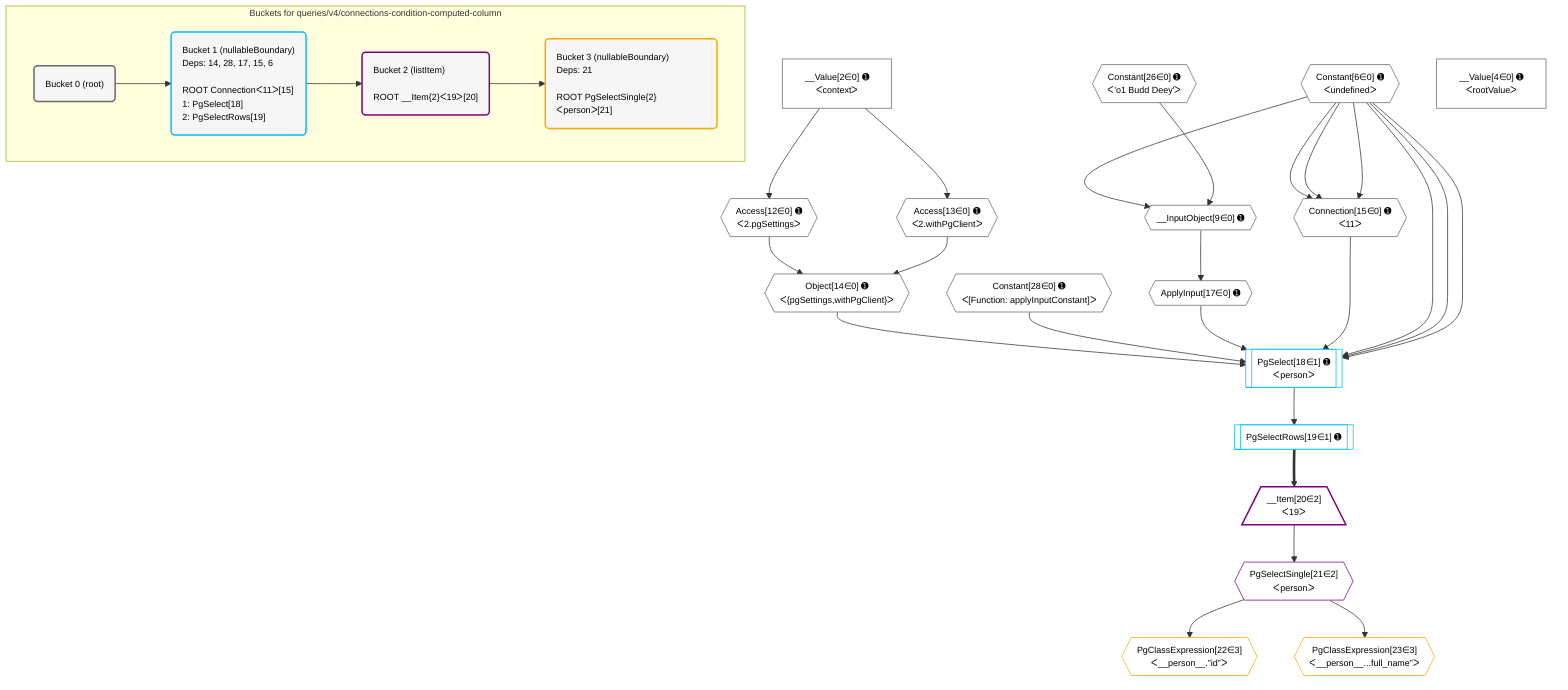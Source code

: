 %%{init: {'themeVariables': { 'fontSize': '12px'}}}%%
graph TD
    classDef path fill:#eee,stroke:#000,color:#000
    classDef plan fill:#fff,stroke-width:1px,color:#000
    classDef itemplan fill:#fff,stroke-width:2px,color:#000
    classDef unbatchedplan fill:#dff,stroke-width:1px,color:#000
    classDef sideeffectplan fill:#fcc,stroke-width:2px,color:#000
    classDef bucket fill:#f6f6f6,color:#000,stroke-width:2px,text-align:left


    %% plan dependencies
    Connection15{{"Connection[15∈0] ➊<br />ᐸ11ᐳ"}}:::plan
    Constant6{{"Constant[6∈0] ➊<br />ᐸundefinedᐳ"}}:::plan
    Constant6 & Constant6 & Constant6 --> Connection15
    __InputObject9{{"__InputObject[9∈0] ➊"}}:::plan
    Constant26{{"Constant[26∈0] ➊<br />ᐸ'o1 Budd Deey'ᐳ"}}:::plan
    Constant6 & Constant26 --> __InputObject9
    Object14{{"Object[14∈0] ➊<br />ᐸ{pgSettings,withPgClient}ᐳ"}}:::plan
    Access12{{"Access[12∈0] ➊<br />ᐸ2.pgSettingsᐳ"}}:::plan
    Access13{{"Access[13∈0] ➊<br />ᐸ2.withPgClientᐳ"}}:::plan
    Access12 & Access13 --> Object14
    __Value2["__Value[2∈0] ➊<br />ᐸcontextᐳ"]:::plan
    __Value2 --> Access12
    __Value2 --> Access13
    ApplyInput17{{"ApplyInput[17∈0] ➊"}}:::plan
    __InputObject9 --> ApplyInput17
    __Value4["__Value[4∈0] ➊<br />ᐸrootValueᐳ"]:::plan
    Constant28{{"Constant[28∈0] ➊<br />ᐸ[Function: applyInputConstant]ᐳ"}}:::plan
    PgSelect18[["PgSelect[18∈1] ➊<br />ᐸpersonᐳ"]]:::plan
    Object14 & Constant28 & ApplyInput17 & Connection15 & Constant6 & Constant6 & Constant6 --> PgSelect18
    PgSelectRows19[["PgSelectRows[19∈1] ➊"]]:::plan
    PgSelect18 --> PgSelectRows19
    __Item20[/"__Item[20∈2]<br />ᐸ19ᐳ"\]:::itemplan
    PgSelectRows19 ==> __Item20
    PgSelectSingle21{{"PgSelectSingle[21∈2]<br />ᐸpersonᐳ"}}:::plan
    __Item20 --> PgSelectSingle21
    PgClassExpression22{{"PgClassExpression[22∈3]<br />ᐸ__person__.”id”ᐳ"}}:::plan
    PgSelectSingle21 --> PgClassExpression22
    PgClassExpression23{{"PgClassExpression[23∈3]<br />ᐸ__person__...full_name”ᐳ"}}:::plan
    PgSelectSingle21 --> PgClassExpression23

    %% define steps

    subgraph "Buckets for queries/v4/connections-condition-computed-column"
    Bucket0("Bucket 0 (root)"):::bucket
    classDef bucket0 stroke:#696969
    class Bucket0,__Value2,__Value4,Constant6,__InputObject9,Access12,Access13,Object14,Connection15,ApplyInput17,Constant26,Constant28 bucket0
    Bucket1("Bucket 1 (nullableBoundary)<br />Deps: 14, 28, 17, 15, 6<br /><br />ROOT Connectionᐸ11ᐳ[15]<br />1: PgSelect[18]<br />2: PgSelectRows[19]"):::bucket
    classDef bucket1 stroke:#00bfff
    class Bucket1,PgSelect18,PgSelectRows19 bucket1
    Bucket2("Bucket 2 (listItem)<br /><br />ROOT __Item{2}ᐸ19ᐳ[20]"):::bucket
    classDef bucket2 stroke:#7f007f
    class Bucket2,__Item20,PgSelectSingle21 bucket2
    Bucket3("Bucket 3 (nullableBoundary)<br />Deps: 21<br /><br />ROOT PgSelectSingle{2}ᐸpersonᐳ[21]"):::bucket
    classDef bucket3 stroke:#ffa500
    class Bucket3,PgClassExpression22,PgClassExpression23 bucket3
    Bucket0 --> Bucket1
    Bucket1 --> Bucket2
    Bucket2 --> Bucket3
    end